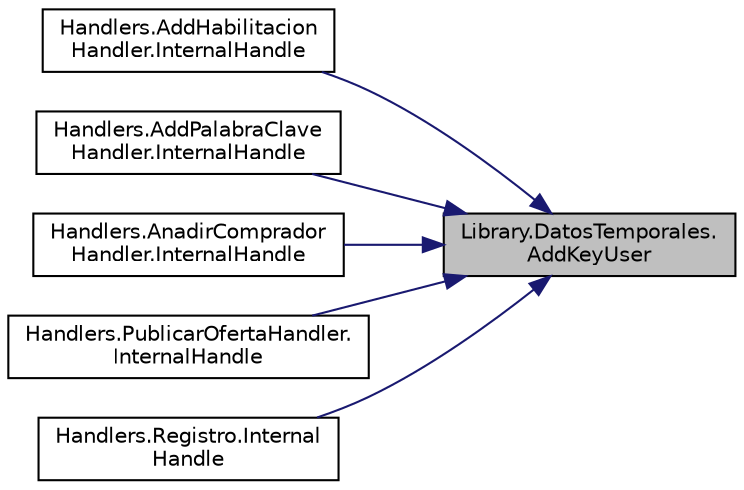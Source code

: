 digraph "Library.DatosTemporales.AddKeyUser"
{
 // INTERACTIVE_SVG=YES
 // LATEX_PDF_SIZE
  edge [fontname="Helvetica",fontsize="10",labelfontname="Helvetica",labelfontsize="10"];
  node [fontname="Helvetica",fontsize="10",shape=record];
  rankdir="RL";
  Node1 [label="Library.DatosTemporales.\lAddKeyUser",height=0.2,width=0.4,color="black", fillcolor="grey75", style="filled", fontcolor="black",tooltip="Add key."];
  Node1 -> Node2 [dir="back",color="midnightblue",fontsize="10",style="solid",fontname="Helvetica"];
  Node2 [label="Handlers.AddHabilitacion\lHandler.InternalHandle",height=0.2,width=0.4,color="black", fillcolor="white", style="filled",URL="$classHandlers_1_1AddHabilitacionHandler.html#aeb6447904788261f1d6d939bb4904352",tooltip="Este handler se ocupa de añadir una habilitación a una oferta o a un emprendedor. Si es ejecutado por..."];
  Node1 -> Node3 [dir="back",color="midnightblue",fontsize="10",style="solid",fontname="Helvetica"];
  Node3 [label="Handlers.AddPalabraClave\lHandler.InternalHandle",height=0.2,width=0.4,color="black", fillcolor="white", style="filled",URL="$classHandlers_1_1AddPalabraClaveHandler.html#afc49804ae7ca93100038121994986f1a",tooltip="Este handler añade palabras clave a las ofertas de una empresa. Cuando se ejecuta por una empresa se ..."];
  Node1 -> Node4 [dir="back",color="midnightblue",fontsize="10",style="solid",fontname="Helvetica"];
  Node4 [label="Handlers.AnadirComprador\lHandler.InternalHandle",height=0.2,width=0.4,color="black", fillcolor="white", style="filled",URL="$classHandlers_1_1AnadirCompradorHandler.html#a825fb3c62368be4a8208cf5e55c15824",tooltip="Procesa el comando \"/AñadirCompradorOferta\" y retorna true; retorna false en caso contrario."];
  Node1 -> Node5 [dir="back",color="midnightblue",fontsize="10",style="solid",fontname="Helvetica"];
  Node5 [label="Handlers.PublicarOfertaHandler.\lInternalHandle",height=0.2,width=0.4,color="black", fillcolor="white", style="filled",URL="$classHandlers_1_1PublicarOfertaHandler.html#afb1315fd1a6ac6f82c938e3fae6a1011",tooltip="Procesa el mensaje \"/PublicarOferta\" y retorna true; retorna false en caso contrario."];
  Node1 -> Node6 [dir="back",color="midnightblue",fontsize="10",style="solid",fontname="Helvetica"];
  Node6 [label="Handlers.Registro.Internal\lHandle",height=0.2,width=0.4,color="black", fillcolor="white", style="filled",URL="$classHandlers_1_1Registro.html#a4fd7f856f6aa93b7daf36b15ac826800",tooltip="Procesa el comando \"/registro\", en el caso de que el usuario se encuentre en la lista de invitados...."];
}
